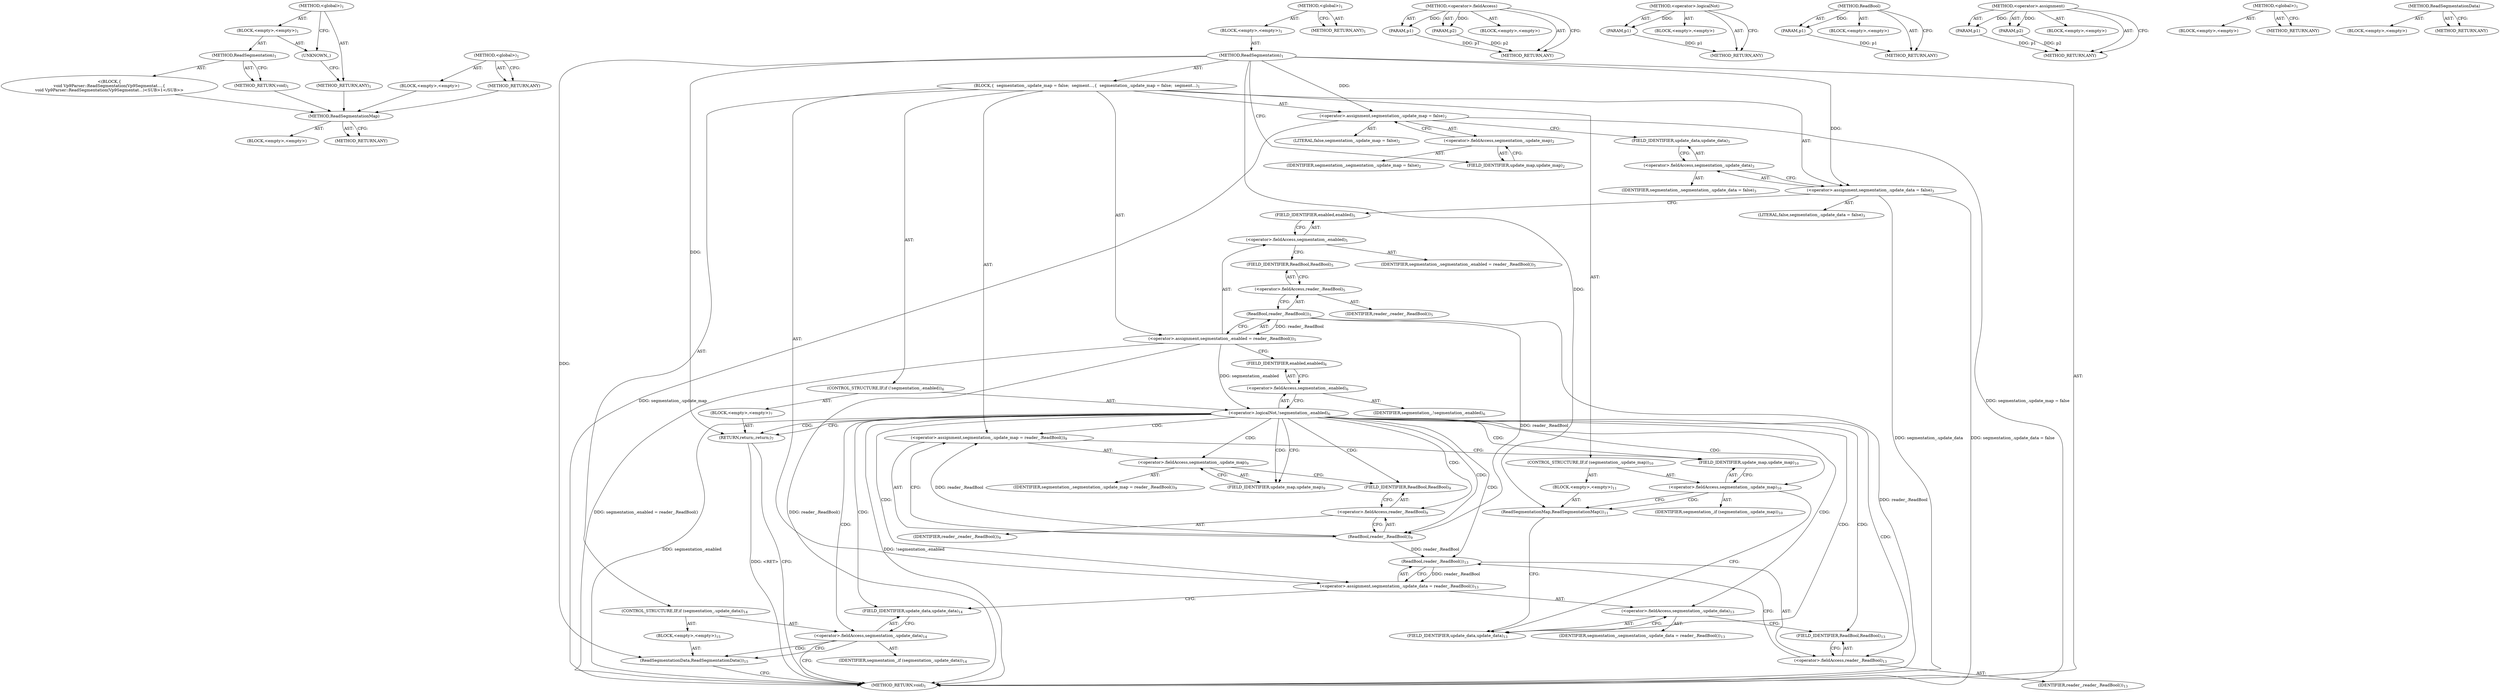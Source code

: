 digraph "&lt;global&gt;" {
vulnerable_98 [label=<(METHOD,ReadSegmentationMap)>];
vulnerable_99 [label=<(BLOCK,&lt;empty&gt;,&lt;empty&gt;)>];
vulnerable_100 [label=<(METHOD_RETURN,ANY)>];
vulnerable_6 [label=<(METHOD,&lt;global&gt;)<SUB>1</SUB>>];
vulnerable_7 [label=<(BLOCK,&lt;empty&gt;,&lt;empty&gt;)<SUB>1</SUB>>];
vulnerable_8 [label=<(METHOD,ReadSegmentation)<SUB>1</SUB>>];
vulnerable_9 [label=<(BLOCK,{
  segmentation_.update_map = false;
  segment...,{
  segmentation_.update_map = false;
  segment...)<SUB>1</SUB>>];
vulnerable_10 [label=<(&lt;operator&gt;.assignment,segmentation_.update_map = false)<SUB>2</SUB>>];
vulnerable_11 [label=<(&lt;operator&gt;.fieldAccess,segmentation_.update_map)<SUB>2</SUB>>];
vulnerable_12 [label=<(IDENTIFIER,segmentation_,segmentation_.update_map = false)<SUB>2</SUB>>];
vulnerable_13 [label=<(FIELD_IDENTIFIER,update_map,update_map)<SUB>2</SUB>>];
vulnerable_14 [label=<(LITERAL,false,segmentation_.update_map = false)<SUB>2</SUB>>];
vulnerable_15 [label=<(&lt;operator&gt;.assignment,segmentation_.update_data = false)<SUB>3</SUB>>];
vulnerable_16 [label=<(&lt;operator&gt;.fieldAccess,segmentation_.update_data)<SUB>3</SUB>>];
vulnerable_17 [label=<(IDENTIFIER,segmentation_,segmentation_.update_data = false)<SUB>3</SUB>>];
vulnerable_18 [label=<(FIELD_IDENTIFIER,update_data,update_data)<SUB>3</SUB>>];
vulnerable_19 [label=<(LITERAL,false,segmentation_.update_data = false)<SUB>3</SUB>>];
vulnerable_20 [label=<(&lt;operator&gt;.assignment,segmentation_.enabled = reader_.ReadBool())<SUB>5</SUB>>];
vulnerable_21 [label=<(&lt;operator&gt;.fieldAccess,segmentation_.enabled)<SUB>5</SUB>>];
vulnerable_22 [label=<(IDENTIFIER,segmentation_,segmentation_.enabled = reader_.ReadBool())<SUB>5</SUB>>];
vulnerable_23 [label=<(FIELD_IDENTIFIER,enabled,enabled)<SUB>5</SUB>>];
vulnerable_24 [label=<(ReadBool,reader_.ReadBool())<SUB>5</SUB>>];
vulnerable_25 [label=<(&lt;operator&gt;.fieldAccess,reader_.ReadBool)<SUB>5</SUB>>];
vulnerable_26 [label=<(IDENTIFIER,reader_,reader_.ReadBool())<SUB>5</SUB>>];
vulnerable_27 [label=<(FIELD_IDENTIFIER,ReadBool,ReadBool)<SUB>5</SUB>>];
vulnerable_28 [label=<(CONTROL_STRUCTURE,IF,if (!segmentation_.enabled))<SUB>6</SUB>>];
vulnerable_29 [label=<(&lt;operator&gt;.logicalNot,!segmentation_.enabled)<SUB>6</SUB>>];
vulnerable_30 [label=<(&lt;operator&gt;.fieldAccess,segmentation_.enabled)<SUB>6</SUB>>];
vulnerable_31 [label=<(IDENTIFIER,segmentation_,!segmentation_.enabled)<SUB>6</SUB>>];
vulnerable_32 [label=<(FIELD_IDENTIFIER,enabled,enabled)<SUB>6</SUB>>];
vulnerable_33 [label=<(BLOCK,&lt;empty&gt;,&lt;empty&gt;)<SUB>7</SUB>>];
vulnerable_34 [label=<(RETURN,return;,return;)<SUB>7</SUB>>];
vulnerable_35 [label=<(&lt;operator&gt;.assignment,segmentation_.update_map = reader_.ReadBool())<SUB>9</SUB>>];
vulnerable_36 [label=<(&lt;operator&gt;.fieldAccess,segmentation_.update_map)<SUB>9</SUB>>];
vulnerable_37 [label=<(IDENTIFIER,segmentation_,segmentation_.update_map = reader_.ReadBool())<SUB>9</SUB>>];
vulnerable_38 [label=<(FIELD_IDENTIFIER,update_map,update_map)<SUB>9</SUB>>];
vulnerable_39 [label=<(ReadBool,reader_.ReadBool())<SUB>9</SUB>>];
vulnerable_40 [label=<(&lt;operator&gt;.fieldAccess,reader_.ReadBool)<SUB>9</SUB>>];
vulnerable_41 [label=<(IDENTIFIER,reader_,reader_.ReadBool())<SUB>9</SUB>>];
vulnerable_42 [label=<(FIELD_IDENTIFIER,ReadBool,ReadBool)<SUB>9</SUB>>];
vulnerable_43 [label=<(CONTROL_STRUCTURE,IF,if (segmentation_.update_map))<SUB>10</SUB>>];
vulnerable_44 [label=<(&lt;operator&gt;.fieldAccess,segmentation_.update_map)<SUB>10</SUB>>];
vulnerable_45 [label=<(IDENTIFIER,segmentation_,if (segmentation_.update_map))<SUB>10</SUB>>];
vulnerable_46 [label=<(FIELD_IDENTIFIER,update_map,update_map)<SUB>10</SUB>>];
vulnerable_47 [label=<(BLOCK,&lt;empty&gt;,&lt;empty&gt;)<SUB>11</SUB>>];
vulnerable_48 [label=<(ReadSegmentationMap,ReadSegmentationMap())<SUB>11</SUB>>];
vulnerable_49 [label=<(&lt;operator&gt;.assignment,segmentation_.update_data = reader_.ReadBool())<SUB>13</SUB>>];
vulnerable_50 [label=<(&lt;operator&gt;.fieldAccess,segmentation_.update_data)<SUB>13</SUB>>];
vulnerable_51 [label=<(IDENTIFIER,segmentation_,segmentation_.update_data = reader_.ReadBool())<SUB>13</SUB>>];
vulnerable_52 [label=<(FIELD_IDENTIFIER,update_data,update_data)<SUB>13</SUB>>];
vulnerable_53 [label=<(ReadBool,reader_.ReadBool())<SUB>13</SUB>>];
vulnerable_54 [label=<(&lt;operator&gt;.fieldAccess,reader_.ReadBool)<SUB>13</SUB>>];
vulnerable_55 [label=<(IDENTIFIER,reader_,reader_.ReadBool())<SUB>13</SUB>>];
vulnerable_56 [label=<(FIELD_IDENTIFIER,ReadBool,ReadBool)<SUB>13</SUB>>];
vulnerable_57 [label=<(CONTROL_STRUCTURE,IF,if (segmentation_.update_data))<SUB>14</SUB>>];
vulnerable_58 [label=<(&lt;operator&gt;.fieldAccess,segmentation_.update_data)<SUB>14</SUB>>];
vulnerable_59 [label=<(IDENTIFIER,segmentation_,if (segmentation_.update_data))<SUB>14</SUB>>];
vulnerable_60 [label=<(FIELD_IDENTIFIER,update_data,update_data)<SUB>14</SUB>>];
vulnerable_61 [label=<(BLOCK,&lt;empty&gt;,&lt;empty&gt;)<SUB>15</SUB>>];
vulnerable_62 [label=<(ReadSegmentationData,ReadSegmentationData())<SUB>15</SUB>>];
vulnerable_63 [label=<(METHOD_RETURN,void)<SUB>1</SUB>>];
vulnerable_65 [label=<(METHOD_RETURN,ANY)<SUB>1</SUB>>];
vulnerable_85 [label=<(METHOD,&lt;operator&gt;.fieldAccess)>];
vulnerable_86 [label=<(PARAM,p1)>];
vulnerable_87 [label=<(PARAM,p2)>];
vulnerable_88 [label=<(BLOCK,&lt;empty&gt;,&lt;empty&gt;)>];
vulnerable_89 [label=<(METHOD_RETURN,ANY)>];
vulnerable_94 [label=<(METHOD,&lt;operator&gt;.logicalNot)>];
vulnerable_95 [label=<(PARAM,p1)>];
vulnerable_96 [label=<(BLOCK,&lt;empty&gt;,&lt;empty&gt;)>];
vulnerable_97 [label=<(METHOD_RETURN,ANY)>];
vulnerable_90 [label=<(METHOD,ReadBool)>];
vulnerable_91 [label=<(PARAM,p1)>];
vulnerable_92 [label=<(BLOCK,&lt;empty&gt;,&lt;empty&gt;)>];
vulnerable_93 [label=<(METHOD_RETURN,ANY)>];
vulnerable_80 [label=<(METHOD,&lt;operator&gt;.assignment)>];
vulnerable_81 [label=<(PARAM,p1)>];
vulnerable_82 [label=<(PARAM,p2)>];
vulnerable_83 [label=<(BLOCK,&lt;empty&gt;,&lt;empty&gt;)>];
vulnerable_84 [label=<(METHOD_RETURN,ANY)>];
vulnerable_74 [label=<(METHOD,&lt;global&gt;)<SUB>1</SUB>>];
vulnerable_75 [label=<(BLOCK,&lt;empty&gt;,&lt;empty&gt;)>];
vulnerable_76 [label=<(METHOD_RETURN,ANY)>];
vulnerable_101 [label=<(METHOD,ReadSegmentationData)>];
vulnerable_102 [label=<(BLOCK,&lt;empty&gt;,&lt;empty&gt;)>];
vulnerable_103 [label=<(METHOD_RETURN,ANY)>];
fixed_6 [label=<(METHOD,&lt;global&gt;)<SUB>1</SUB>>];
fixed_7 [label=<(BLOCK,&lt;empty&gt;,&lt;empty&gt;)<SUB>1</SUB>>];
fixed_8 [label=<(METHOD,ReadSegmentation)<SUB>1</SUB>>];
fixed_9 [label="<(BLOCK,{
void Vp9Parser::ReadSegmentation(Vp9Segmentat...,{
void Vp9Parser::ReadSegmentation(Vp9Segmentat...)<SUB>1</SUB>>"];
fixed_10 [label=<(METHOD_RETURN,void)<SUB>1</SUB>>];
fixed_12 [label=<(UNKNOWN,,)>];
fixed_13 [label=<(METHOD_RETURN,ANY)<SUB>1</SUB>>];
fixed_20 [label=<(METHOD,&lt;global&gt;)<SUB>1</SUB>>];
fixed_21 [label=<(BLOCK,&lt;empty&gt;,&lt;empty&gt;)>];
fixed_22 [label=<(METHOD_RETURN,ANY)>];
vulnerable_98 -> vulnerable_99  [key=0, label="AST: "];
vulnerable_98 -> vulnerable_100  [key=0, label="AST: "];
vulnerable_98 -> vulnerable_100  [key=1, label="CFG: "];
vulnerable_6 -> vulnerable_7  [key=0, label="AST: "];
vulnerable_6 -> vulnerable_65  [key=0, label="AST: "];
vulnerable_6 -> vulnerable_65  [key=1, label="CFG: "];
vulnerable_7 -> vulnerable_8  [key=0, label="AST: "];
vulnerable_8 -> vulnerable_9  [key=0, label="AST: "];
vulnerable_8 -> vulnerable_63  [key=0, label="AST: "];
vulnerable_8 -> vulnerable_13  [key=0, label="CFG: "];
vulnerable_8 -> vulnerable_10  [key=0, label="DDG: "];
vulnerable_8 -> vulnerable_15  [key=0, label="DDG: "];
vulnerable_8 -> vulnerable_34  [key=0, label="DDG: "];
vulnerable_8 -> vulnerable_48  [key=0, label="DDG: "];
vulnerable_8 -> vulnerable_62  [key=0, label="DDG: "];
vulnerable_9 -> vulnerable_10  [key=0, label="AST: "];
vulnerable_9 -> vulnerable_15  [key=0, label="AST: "];
vulnerable_9 -> vulnerable_20  [key=0, label="AST: "];
vulnerable_9 -> vulnerable_28  [key=0, label="AST: "];
vulnerable_9 -> vulnerable_35  [key=0, label="AST: "];
vulnerable_9 -> vulnerable_43  [key=0, label="AST: "];
vulnerable_9 -> vulnerable_49  [key=0, label="AST: "];
vulnerable_9 -> vulnerable_57  [key=0, label="AST: "];
vulnerable_10 -> vulnerable_11  [key=0, label="AST: "];
vulnerable_10 -> vulnerable_14  [key=0, label="AST: "];
vulnerable_10 -> vulnerable_18  [key=0, label="CFG: "];
vulnerable_10 -> vulnerable_63  [key=0, label="DDG: segmentation_.update_map"];
vulnerable_10 -> vulnerable_63  [key=1, label="DDG: segmentation_.update_map = false"];
vulnerable_11 -> vulnerable_12  [key=0, label="AST: "];
vulnerable_11 -> vulnerable_13  [key=0, label="AST: "];
vulnerable_11 -> vulnerable_10  [key=0, label="CFG: "];
vulnerable_13 -> vulnerable_11  [key=0, label="CFG: "];
vulnerable_15 -> vulnerable_16  [key=0, label="AST: "];
vulnerable_15 -> vulnerable_19  [key=0, label="AST: "];
vulnerable_15 -> vulnerable_23  [key=0, label="CFG: "];
vulnerable_15 -> vulnerable_63  [key=0, label="DDG: segmentation_.update_data"];
vulnerable_15 -> vulnerable_63  [key=1, label="DDG: segmentation_.update_data = false"];
vulnerable_16 -> vulnerable_17  [key=0, label="AST: "];
vulnerable_16 -> vulnerable_18  [key=0, label="AST: "];
vulnerable_16 -> vulnerable_15  [key=0, label="CFG: "];
vulnerable_18 -> vulnerable_16  [key=0, label="CFG: "];
vulnerable_20 -> vulnerable_21  [key=0, label="AST: "];
vulnerable_20 -> vulnerable_24  [key=0, label="AST: "];
vulnerable_20 -> vulnerable_32  [key=0, label="CFG: "];
vulnerable_20 -> vulnerable_63  [key=0, label="DDG: reader_.ReadBool()"];
vulnerable_20 -> vulnerable_63  [key=1, label="DDG: segmentation_.enabled = reader_.ReadBool()"];
vulnerable_20 -> vulnerable_29  [key=0, label="DDG: segmentation_.enabled"];
vulnerable_21 -> vulnerable_22  [key=0, label="AST: "];
vulnerable_21 -> vulnerable_23  [key=0, label="AST: "];
vulnerable_21 -> vulnerable_27  [key=0, label="CFG: "];
vulnerable_23 -> vulnerable_21  [key=0, label="CFG: "];
vulnerable_24 -> vulnerable_25  [key=0, label="AST: "];
vulnerable_24 -> vulnerable_20  [key=0, label="CFG: "];
vulnerable_24 -> vulnerable_20  [key=1, label="DDG: reader_.ReadBool"];
vulnerable_24 -> vulnerable_63  [key=0, label="DDG: reader_.ReadBool"];
vulnerable_24 -> vulnerable_39  [key=0, label="DDG: reader_.ReadBool"];
vulnerable_25 -> vulnerable_26  [key=0, label="AST: "];
vulnerable_25 -> vulnerable_27  [key=0, label="AST: "];
vulnerable_25 -> vulnerable_24  [key=0, label="CFG: "];
vulnerable_27 -> vulnerable_25  [key=0, label="CFG: "];
vulnerable_28 -> vulnerable_29  [key=0, label="AST: "];
vulnerable_28 -> vulnerable_33  [key=0, label="AST: "];
vulnerable_29 -> vulnerable_30  [key=0, label="AST: "];
vulnerable_29 -> vulnerable_34  [key=0, label="CFG: "];
vulnerable_29 -> vulnerable_34  [key=1, label="CDG: "];
vulnerable_29 -> vulnerable_38  [key=0, label="CFG: "];
vulnerable_29 -> vulnerable_38  [key=1, label="CDG: "];
vulnerable_29 -> vulnerable_63  [key=0, label="DDG: segmentation_.enabled"];
vulnerable_29 -> vulnerable_63  [key=1, label="DDG: !segmentation_.enabled"];
vulnerable_29 -> vulnerable_58  [key=0, label="CDG: "];
vulnerable_29 -> vulnerable_49  [key=0, label="CDG: "];
vulnerable_29 -> vulnerable_60  [key=0, label="CDG: "];
vulnerable_29 -> vulnerable_42  [key=0, label="CDG: "];
vulnerable_29 -> vulnerable_36  [key=0, label="CDG: "];
vulnerable_29 -> vulnerable_52  [key=0, label="CDG: "];
vulnerable_29 -> vulnerable_46  [key=0, label="CDG: "];
vulnerable_29 -> vulnerable_53  [key=0, label="CDG: "];
vulnerable_29 -> vulnerable_56  [key=0, label="CDG: "];
vulnerable_29 -> vulnerable_40  [key=0, label="CDG: "];
vulnerable_29 -> vulnerable_50  [key=0, label="CDG: "];
vulnerable_29 -> vulnerable_44  [key=0, label="CDG: "];
vulnerable_29 -> vulnerable_35  [key=0, label="CDG: "];
vulnerable_29 -> vulnerable_54  [key=0, label="CDG: "];
vulnerable_29 -> vulnerable_39  [key=0, label="CDG: "];
vulnerable_30 -> vulnerable_31  [key=0, label="AST: "];
vulnerable_30 -> vulnerable_32  [key=0, label="AST: "];
vulnerable_30 -> vulnerable_29  [key=0, label="CFG: "];
vulnerable_32 -> vulnerable_30  [key=0, label="CFG: "];
vulnerable_33 -> vulnerable_34  [key=0, label="AST: "];
vulnerable_34 -> vulnerable_63  [key=0, label="CFG: "];
vulnerable_34 -> vulnerable_63  [key=1, label="DDG: &lt;RET&gt;"];
vulnerable_35 -> vulnerable_36  [key=0, label="AST: "];
vulnerable_35 -> vulnerable_39  [key=0, label="AST: "];
vulnerable_35 -> vulnerable_46  [key=0, label="CFG: "];
vulnerable_36 -> vulnerable_37  [key=0, label="AST: "];
vulnerable_36 -> vulnerable_38  [key=0, label="AST: "];
vulnerable_36 -> vulnerable_42  [key=0, label="CFG: "];
vulnerable_38 -> vulnerable_36  [key=0, label="CFG: "];
vulnerable_39 -> vulnerable_40  [key=0, label="AST: "];
vulnerable_39 -> vulnerable_35  [key=0, label="CFG: "];
vulnerable_39 -> vulnerable_35  [key=1, label="DDG: reader_.ReadBool"];
vulnerable_39 -> vulnerable_53  [key=0, label="DDG: reader_.ReadBool"];
vulnerable_40 -> vulnerable_41  [key=0, label="AST: "];
vulnerable_40 -> vulnerable_42  [key=0, label="AST: "];
vulnerable_40 -> vulnerable_39  [key=0, label="CFG: "];
vulnerable_42 -> vulnerable_40  [key=0, label="CFG: "];
vulnerable_43 -> vulnerable_44  [key=0, label="AST: "];
vulnerable_43 -> vulnerable_47  [key=0, label="AST: "];
vulnerable_44 -> vulnerable_45  [key=0, label="AST: "];
vulnerable_44 -> vulnerable_46  [key=0, label="AST: "];
vulnerable_44 -> vulnerable_48  [key=0, label="CFG: "];
vulnerable_44 -> vulnerable_48  [key=1, label="CDG: "];
vulnerable_44 -> vulnerable_52  [key=0, label="CFG: "];
vulnerable_46 -> vulnerable_44  [key=0, label="CFG: "];
vulnerable_47 -> vulnerable_48  [key=0, label="AST: "];
vulnerable_48 -> vulnerable_52  [key=0, label="CFG: "];
vulnerable_49 -> vulnerable_50  [key=0, label="AST: "];
vulnerable_49 -> vulnerable_53  [key=0, label="AST: "];
vulnerable_49 -> vulnerable_60  [key=0, label="CFG: "];
vulnerable_50 -> vulnerable_51  [key=0, label="AST: "];
vulnerable_50 -> vulnerable_52  [key=0, label="AST: "];
vulnerable_50 -> vulnerable_56  [key=0, label="CFG: "];
vulnerable_52 -> vulnerable_50  [key=0, label="CFG: "];
vulnerable_53 -> vulnerable_54  [key=0, label="AST: "];
vulnerable_53 -> vulnerable_49  [key=0, label="CFG: "];
vulnerable_53 -> vulnerable_49  [key=1, label="DDG: reader_.ReadBool"];
vulnerable_54 -> vulnerable_55  [key=0, label="AST: "];
vulnerable_54 -> vulnerable_56  [key=0, label="AST: "];
vulnerable_54 -> vulnerable_53  [key=0, label="CFG: "];
vulnerable_56 -> vulnerable_54  [key=0, label="CFG: "];
vulnerable_57 -> vulnerable_58  [key=0, label="AST: "];
vulnerable_57 -> vulnerable_61  [key=0, label="AST: "];
vulnerable_58 -> vulnerable_59  [key=0, label="AST: "];
vulnerable_58 -> vulnerable_60  [key=0, label="AST: "];
vulnerable_58 -> vulnerable_62  [key=0, label="CFG: "];
vulnerable_58 -> vulnerable_62  [key=1, label="CDG: "];
vulnerable_58 -> vulnerable_63  [key=0, label="CFG: "];
vulnerable_60 -> vulnerable_58  [key=0, label="CFG: "];
vulnerable_61 -> vulnerable_62  [key=0, label="AST: "];
vulnerable_62 -> vulnerable_63  [key=0, label="CFG: "];
vulnerable_85 -> vulnerable_86  [key=0, label="AST: "];
vulnerable_85 -> vulnerable_86  [key=1, label="DDG: "];
vulnerable_85 -> vulnerable_88  [key=0, label="AST: "];
vulnerable_85 -> vulnerable_87  [key=0, label="AST: "];
vulnerable_85 -> vulnerable_87  [key=1, label="DDG: "];
vulnerable_85 -> vulnerable_89  [key=0, label="AST: "];
vulnerable_85 -> vulnerable_89  [key=1, label="CFG: "];
vulnerable_86 -> vulnerable_89  [key=0, label="DDG: p1"];
vulnerable_87 -> vulnerable_89  [key=0, label="DDG: p2"];
vulnerable_94 -> vulnerable_95  [key=0, label="AST: "];
vulnerable_94 -> vulnerable_95  [key=1, label="DDG: "];
vulnerable_94 -> vulnerable_96  [key=0, label="AST: "];
vulnerable_94 -> vulnerable_97  [key=0, label="AST: "];
vulnerable_94 -> vulnerable_97  [key=1, label="CFG: "];
vulnerable_95 -> vulnerable_97  [key=0, label="DDG: p1"];
vulnerable_90 -> vulnerable_91  [key=0, label="AST: "];
vulnerable_90 -> vulnerable_91  [key=1, label="DDG: "];
vulnerable_90 -> vulnerable_92  [key=0, label="AST: "];
vulnerable_90 -> vulnerable_93  [key=0, label="AST: "];
vulnerable_90 -> vulnerable_93  [key=1, label="CFG: "];
vulnerable_91 -> vulnerable_93  [key=0, label="DDG: p1"];
vulnerable_80 -> vulnerable_81  [key=0, label="AST: "];
vulnerable_80 -> vulnerable_81  [key=1, label="DDG: "];
vulnerable_80 -> vulnerable_83  [key=0, label="AST: "];
vulnerable_80 -> vulnerable_82  [key=0, label="AST: "];
vulnerable_80 -> vulnerable_82  [key=1, label="DDG: "];
vulnerable_80 -> vulnerable_84  [key=0, label="AST: "];
vulnerable_80 -> vulnerable_84  [key=1, label="CFG: "];
vulnerable_81 -> vulnerable_84  [key=0, label="DDG: p1"];
vulnerable_82 -> vulnerable_84  [key=0, label="DDG: p2"];
vulnerable_74 -> vulnerable_75  [key=0, label="AST: "];
vulnerable_74 -> vulnerable_76  [key=0, label="AST: "];
vulnerable_74 -> vulnerable_76  [key=1, label="CFG: "];
vulnerable_101 -> vulnerable_102  [key=0, label="AST: "];
vulnerable_101 -> vulnerable_103  [key=0, label="AST: "];
vulnerable_101 -> vulnerable_103  [key=1, label="CFG: "];
fixed_6 -> fixed_7  [key=0, label="AST: "];
fixed_6 -> fixed_13  [key=0, label="AST: "];
fixed_6 -> fixed_12  [key=0, label="CFG: "];
fixed_7 -> fixed_8  [key=0, label="AST: "];
fixed_7 -> fixed_12  [key=0, label="AST: "];
fixed_8 -> fixed_9  [key=0, label="AST: "];
fixed_8 -> fixed_10  [key=0, label="AST: "];
fixed_8 -> fixed_10  [key=1, label="CFG: "];
fixed_9 -> vulnerable_98  [key=0];
fixed_10 -> vulnerable_98  [key=0];
fixed_12 -> fixed_13  [key=0, label="CFG: "];
fixed_13 -> vulnerable_98  [key=0];
fixed_20 -> fixed_21  [key=0, label="AST: "];
fixed_20 -> fixed_22  [key=0, label="AST: "];
fixed_20 -> fixed_22  [key=1, label="CFG: "];
fixed_21 -> vulnerable_98  [key=0];
fixed_22 -> vulnerable_98  [key=0];
}
